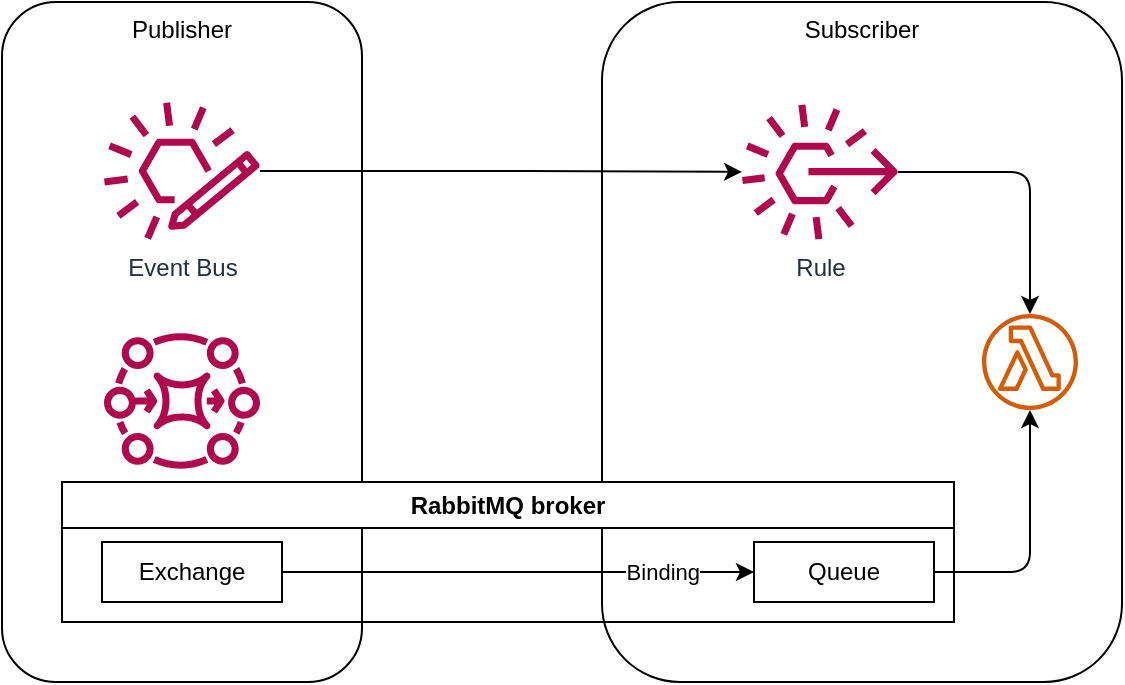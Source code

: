 <mxfile>
    <diagram id="m6OeRl7Fj9hWi9unNRPm" name="Page-1">
        <mxGraphModel dx="603" dy="307" grid="1" gridSize="10" guides="1" tooltips="1" connect="1" arrows="1" fold="1" page="1" pageScale="1" pageWidth="850" pageHeight="1100" background="none" math="0" shadow="0">
            <root>
                <mxCell id="0"/>
                <mxCell id="1" parent="0"/>
                <mxCell id="2" value="&lt;div style=&quot;&quot;&gt;&lt;span style=&quot;background-color: initial;&quot;&gt;Publisher&lt;/span&gt;&lt;/div&gt;" style="rounded=1;whiteSpace=wrap;html=1;align=center;horizontal=1;verticalAlign=top;" parent="1" vertex="1">
                    <mxGeometry x="40" y="80" width="180" height="340" as="geometry"/>
                </mxCell>
                <mxCell id="5" value="&lt;div style=&quot;&quot;&gt;&lt;span style=&quot;background-color: initial;&quot;&gt;Subscriber&lt;/span&gt;&lt;/div&gt;" style="rounded=1;whiteSpace=wrap;html=1;align=center;horizontal=1;verticalAlign=top;" parent="1" vertex="1">
                    <mxGeometry x="340" y="80" width="260" height="340" as="geometry"/>
                </mxCell>
                <mxCell id="23" style="edgeStyle=orthogonalEdgeStyle;html=1;" parent="1" source="8" target="9" edge="1">
                    <mxGeometry relative="1" as="geometry"/>
                </mxCell>
                <mxCell id="8" value="Event Bus" style="outlineConnect=0;fontColor=#232F3E;gradientColor=none;fillColor=#B0084D;strokeColor=none;dashed=0;verticalLabelPosition=bottom;verticalAlign=top;align=center;html=1;fontSize=12;fontStyle=0;aspect=fixed;pointerEvents=1;shape=mxgraph.aws4.eventbridge_custom_event_bus_resource;" parent="1" vertex="1">
                    <mxGeometry x="91" y="130" width="78" height="69" as="geometry"/>
                </mxCell>
                <mxCell id="20" style="edgeStyle=orthogonalEdgeStyle;html=1;" parent="1" source="9" target="16" edge="1">
                    <mxGeometry relative="1" as="geometry"/>
                </mxCell>
                <mxCell id="9" value="Rule" style="outlineConnect=0;fontColor=#232F3E;gradientColor=none;fillColor=#B0084D;strokeColor=none;dashed=0;verticalLabelPosition=bottom;verticalAlign=top;align=center;html=1;fontSize=12;fontStyle=0;aspect=fixed;pointerEvents=1;shape=mxgraph.aws4.rule_3;" parent="1" vertex="1">
                    <mxGeometry x="410" y="131" width="78" height="68" as="geometry"/>
                </mxCell>
                <mxCell id="21" style="edgeStyle=orthogonalEdgeStyle;html=1;" parent="1" source="13" target="16" edge="1">
                    <mxGeometry relative="1" as="geometry"/>
                </mxCell>
                <mxCell id="16" value="" style="outlineConnect=0;fontColor=#232F3E;gradientColor=none;fillColor=#D45B07;strokeColor=none;dashed=0;verticalLabelPosition=bottom;verticalAlign=top;align=center;html=1;fontSize=12;fontStyle=0;aspect=fixed;pointerEvents=1;shape=mxgraph.aws4.lambda_function;" parent="1" vertex="1">
                    <mxGeometry x="530" y="236" width="48" height="48" as="geometry"/>
                </mxCell>
                <mxCell id="22" value="RabbitMQ broker" style="swimlane;whiteSpace=wrap;html=1;" parent="1" vertex="1">
                    <mxGeometry x="70" y="320" width="446" height="70" as="geometry">
                        <mxRectangle x="70" y="320" width="140" height="30" as="alternateBounds"/>
                    </mxGeometry>
                </mxCell>
                <mxCell id="11" value="Exchange" style="rounded=0;whiteSpace=wrap;html=1;" parent="22" vertex="1">
                    <mxGeometry x="20" y="30" width="90" height="30" as="geometry"/>
                </mxCell>
                <mxCell id="13" value="Queue" style="rounded=0;whiteSpace=wrap;html=1;" parent="22" vertex="1">
                    <mxGeometry x="346" y="30" width="90" height="30" as="geometry"/>
                </mxCell>
                <mxCell id="14" value="Binding" style="edgeStyle=none;html=1;entryX=0;entryY=0.5;entryDx=0;entryDy=0;align=right;verticalAlign=middle;" parent="22" source="11" target="13" edge="1">
                    <mxGeometry x="0.78" relative="1" as="geometry">
                        <mxPoint as="offset"/>
                    </mxGeometry>
                </mxCell>
                <mxCell id="10" value="" style="outlineConnect=0;fontColor=#232F3E;gradientColor=none;fillColor=#B0084D;strokeColor=none;dashed=0;verticalLabelPosition=bottom;verticalAlign=top;align=center;html=1;fontSize=12;fontStyle=0;aspect=fixed;pointerEvents=1;shape=mxgraph.aws4.mq_broker;" parent="1" vertex="1">
                    <mxGeometry x="91" y="240" width="78" height="78" as="geometry"/>
                </mxCell>
            </root>
        </mxGraphModel>
    </diagram>
</mxfile>
